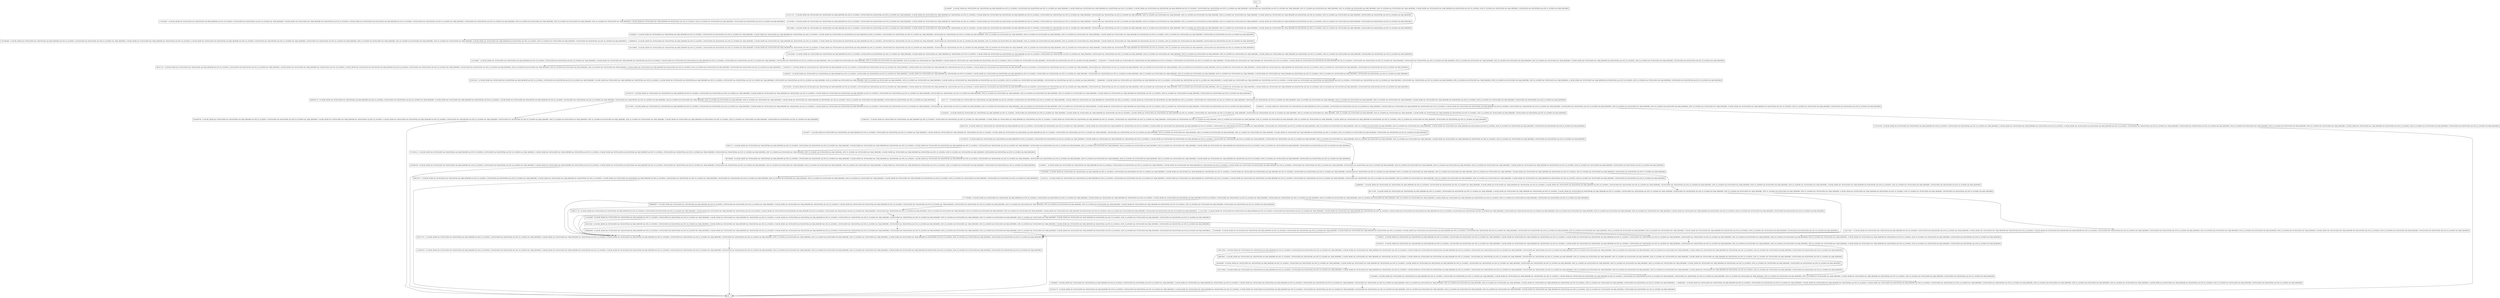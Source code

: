 digraph serialLogWork {
node [shape=record];
2048371756 [label="2048371756 - [(!CACHE_MODE && !DUPLICATES && !SEQUENTIAL && MAX_MEMORY && ENV_IS_LOCKING), (!DUPLICATES && SEQUENTIAL && ENV_IS_LOCKING && !MAX_MEMORY), (!CACHE_MODE && !DUPLICATES && !MAX_MEMORY && !SEQUENTIAL && ENV_IS_LOCKING), (!CACHE_MODE && !DUPLICATES && SEQUENTIAL && MAX_MEMORY && ENV_IS_LOCKING), (!DUPLICATES && !SEQUENTIAL && ENV_IS_LOCKING && !MAX_MEMORY), (!DUPLICATES && !SEQUENTIAL && ENV_IS_LOCKING && MAX_MEMORY), (ENV_IS_LOCKING && DUPLICATES && !MAX_MEMORY), (ENV_IS_LOCKING && DUPLICATES && MAX_MEMORY), (ENV_IS_LOCKING && !DUPLICATES && !MAX_MEMORY), (!CACHE_MODE && !DUPLICATES && !MAX_MEMORY && SEQUENTIAL && ENV_IS_LOCKING), (ENV_IS_LOCKING && !DUPLICATES && MAX_MEMORY), (!DUPLICATES && SEQUENTIAL && ENV_IS_LOCKING && MAX_MEMORY)]"];
136736077 [label="136736077 - [(!CACHE_MODE && !DUPLICATES && !SEQUENTIAL && MAX_MEMORY && ENV_IS_LOCKING), (!DUPLICATES && SEQUENTIAL && ENV_IS_LOCKING && !MAX_MEMORY), (!CACHE_MODE && !DUPLICATES && !MAX_MEMORY && !SEQUENTIAL && ENV_IS_LOCKING), (!CACHE_MODE && !DUPLICATES && SEQUENTIAL && MAX_MEMORY && ENV_IS_LOCKING), (!DUPLICATES && !SEQUENTIAL && ENV_IS_LOCKING && !MAX_MEMORY), (!DUPLICATES && !SEQUENTIAL && ENV_IS_LOCKING && MAX_MEMORY), (ENV_IS_LOCKING && DUPLICATES && !MAX_MEMORY), (ENV_IS_LOCKING && DUPLICATES && MAX_MEMORY), (ENV_IS_LOCKING && !DUPLICATES && !MAX_MEMORY), (!CACHE_MODE && !DUPLICATES && !MAX_MEMORY && SEQUENTIAL && ENV_IS_LOCKING), (ENV_IS_LOCKING && !DUPLICATES && MAX_MEMORY), (!DUPLICATES && SEQUENTIAL && ENV_IS_LOCKING && MAX_MEMORY)]"];
374328964 [label="374328964 - [(!CACHE_MODE && !DUPLICATES && !SEQUENTIAL && MAX_MEMORY && ENV_IS_LOCKING), (!DUPLICATES && SEQUENTIAL && ENV_IS_LOCKING && !MAX_MEMORY), (!CACHE_MODE && !DUPLICATES && !MAX_MEMORY && !SEQUENTIAL && ENV_IS_LOCKING), (!CACHE_MODE && !DUPLICATES && SEQUENTIAL && MAX_MEMORY && ENV_IS_LOCKING), (!DUPLICATES && !SEQUENTIAL && ENV_IS_LOCKING && !MAX_MEMORY), (!DUPLICATES && !SEQUENTIAL && ENV_IS_LOCKING && MAX_MEMORY), (ENV_IS_LOCKING && DUPLICATES && !MAX_MEMORY), (ENV_IS_LOCKING && DUPLICATES && MAX_MEMORY), (ENV_IS_LOCKING && !DUPLICATES && !MAX_MEMORY), (!CACHE_MODE && !DUPLICATES && !MAX_MEMORY && SEQUENTIAL && ENV_IS_LOCKING), (ENV_IS_LOCKING && !DUPLICATES && MAX_MEMORY), (!DUPLICATES && SEQUENTIAL && ENV_IS_LOCKING && MAX_MEMORY)]"];
19855712 [label="19855712 - [(!CACHE_MODE && !DUPLICATES && !SEQUENTIAL && MAX_MEMORY && ENV_IS_LOCKING), (!DUPLICATES && SEQUENTIAL && ENV_IS_LOCKING && !MAX_MEMORY), (!CACHE_MODE && !DUPLICATES && !MAX_MEMORY && !SEQUENTIAL && ENV_IS_LOCKING), (!CACHE_MODE && !DUPLICATES && SEQUENTIAL && MAX_MEMORY && ENV_IS_LOCKING), (!DUPLICATES && !SEQUENTIAL && ENV_IS_LOCKING && !MAX_MEMORY), (!DUPLICATES && !SEQUENTIAL && ENV_IS_LOCKING && MAX_MEMORY), (ENV_IS_LOCKING && DUPLICATES && !MAX_MEMORY), (ENV_IS_LOCKING && DUPLICATES && MAX_MEMORY), (ENV_IS_LOCKING && !DUPLICATES && !MAX_MEMORY), (!CACHE_MODE && !DUPLICATES && !MAX_MEMORY && SEQUENTIAL && ENV_IS_LOCKING), (ENV_IS_LOCKING && !DUPLICATES && MAX_MEMORY), (!DUPLICATES && SEQUENTIAL && ENV_IS_LOCKING && MAX_MEMORY)]"];
1575203122 [label="1575203122 - [(!CACHE_MODE && !DUPLICATES && !SEQUENTIAL && MAX_MEMORY && ENV_IS_LOCKING), (!DUPLICATES && SEQUENTIAL && ENV_IS_LOCKING && !MAX_MEMORY), (!CACHE_MODE && !DUPLICATES && !MAX_MEMORY && !SEQUENTIAL && ENV_IS_LOCKING), (!CACHE_MODE && !DUPLICATES && SEQUENTIAL && MAX_MEMORY && ENV_IS_LOCKING), (!DUPLICATES && !SEQUENTIAL && ENV_IS_LOCKING && !MAX_MEMORY), (!DUPLICATES && !SEQUENTIAL && ENV_IS_LOCKING && MAX_MEMORY), (ENV_IS_LOCKING && DUPLICATES && !MAX_MEMORY), (ENV_IS_LOCKING && DUPLICATES && MAX_MEMORY), (ENV_IS_LOCKING && !DUPLICATES && !MAX_MEMORY), (!CACHE_MODE && !DUPLICATES && !MAX_MEMORY && SEQUENTIAL && ENV_IS_LOCKING), (ENV_IS_LOCKING && !DUPLICATES && MAX_MEMORY), (!DUPLICATES && SEQUENTIAL && ENV_IS_LOCKING && MAX_MEMORY)]"];
1103565917 [label="1103565917 - [(!CACHE_MODE && !DUPLICATES && !SEQUENTIAL && MAX_MEMORY && ENV_IS_LOCKING), (!DUPLICATES && SEQUENTIAL && ENV_IS_LOCKING && !MAX_MEMORY), (!CACHE_MODE && !DUPLICATES && !MAX_MEMORY && !SEQUENTIAL && ENV_IS_LOCKING), (!CACHE_MODE && !DUPLICATES && SEQUENTIAL && MAX_MEMORY && ENV_IS_LOCKING), (!DUPLICATES && !SEQUENTIAL && ENV_IS_LOCKING && !MAX_MEMORY), (!DUPLICATES && !SEQUENTIAL && ENV_IS_LOCKING && MAX_MEMORY), (ENV_IS_LOCKING && DUPLICATES && !MAX_MEMORY), (ENV_IS_LOCKING && DUPLICATES && MAX_MEMORY), (ENV_IS_LOCKING && !DUPLICATES && !MAX_MEMORY), (!CACHE_MODE && !DUPLICATES && !MAX_MEMORY && SEQUENTIAL && ENV_IS_LOCKING), (ENV_IS_LOCKING && !DUPLICATES && MAX_MEMORY), (!DUPLICATES && SEQUENTIAL && ENV_IS_LOCKING && MAX_MEMORY)]"];
1011517237 [label="1011517237 - [(!CACHE_MODE && !DUPLICATES && !SEQUENTIAL && MAX_MEMORY && ENV_IS_LOCKING), (!DUPLICATES && SEQUENTIAL && ENV_IS_LOCKING && !MAX_MEMORY), (!CACHE_MODE && !DUPLICATES && !MAX_MEMORY && !SEQUENTIAL && ENV_IS_LOCKING), (!CACHE_MODE && !DUPLICATES && SEQUENTIAL && MAX_MEMORY && ENV_IS_LOCKING), (!DUPLICATES && !SEQUENTIAL && ENV_IS_LOCKING && !MAX_MEMORY), (!DUPLICATES && !SEQUENTIAL && ENV_IS_LOCKING && MAX_MEMORY), (ENV_IS_LOCKING && DUPLICATES && !MAX_MEMORY), (ENV_IS_LOCKING && DUPLICATES && MAX_MEMORY), (ENV_IS_LOCKING && !DUPLICATES && !MAX_MEMORY), (!CACHE_MODE && !DUPLICATES && !MAX_MEMORY && SEQUENTIAL && ENV_IS_LOCKING), (ENV_IS_LOCKING && !DUPLICATES && MAX_MEMORY), (!DUPLICATES && SEQUENTIAL && ENV_IS_LOCKING && MAX_MEMORY)]"];
405839569 [label="405839569 - [(!CACHE_MODE && !DUPLICATES && !SEQUENTIAL && MAX_MEMORY && ENV_IS_LOCKING), (!DUPLICATES && SEQUENTIAL && ENV_IS_LOCKING && !MAX_MEMORY), (!CACHE_MODE && !DUPLICATES && !MAX_MEMORY && !SEQUENTIAL && ENV_IS_LOCKING), (!CACHE_MODE && !DUPLICATES && SEQUENTIAL && MAX_MEMORY && ENV_IS_LOCKING), (!DUPLICATES && !SEQUENTIAL && ENV_IS_LOCKING && !MAX_MEMORY), (!DUPLICATES && !SEQUENTIAL && ENV_IS_LOCKING && MAX_MEMORY), (ENV_IS_LOCKING && DUPLICATES && !MAX_MEMORY), (ENV_IS_LOCKING && DUPLICATES && MAX_MEMORY), (ENV_IS_LOCKING && !DUPLICATES && !MAX_MEMORY), (!CACHE_MODE && !DUPLICATES && !MAX_MEMORY && SEQUENTIAL && ENV_IS_LOCKING), (ENV_IS_LOCKING && !DUPLICATES && MAX_MEMORY), (!DUPLICATES && SEQUENTIAL && ENV_IS_LOCKING && MAX_MEMORY)]"];
1651816776 [label="1651816776 - [(!CACHE_MODE && !DUPLICATES && !SEQUENTIAL && MAX_MEMORY && ENV_IS_LOCKING), (!DUPLICATES && SEQUENTIAL && ENV_IS_LOCKING && !MAX_MEMORY), (!CACHE_MODE && !DUPLICATES && !MAX_MEMORY && !SEQUENTIAL && ENV_IS_LOCKING), (!CACHE_MODE && !DUPLICATES && SEQUENTIAL && MAX_MEMORY && ENV_IS_LOCKING), (!DUPLICATES && !SEQUENTIAL && ENV_IS_LOCKING && !MAX_MEMORY), (!DUPLICATES && !SEQUENTIAL && ENV_IS_LOCKING && MAX_MEMORY), (ENV_IS_LOCKING && DUPLICATES && !MAX_MEMORY), (ENV_IS_LOCKING && DUPLICATES && MAX_MEMORY), (ENV_IS_LOCKING && !DUPLICATES && !MAX_MEMORY), (!CACHE_MODE && !DUPLICATES && !MAX_MEMORY && SEQUENTIAL && ENV_IS_LOCKING), (ENV_IS_LOCKING && !DUPLICATES && MAX_MEMORY), (!DUPLICATES && SEQUENTIAL && ENV_IS_LOCKING && MAX_MEMORY)]"];
255936055 [label="255936055 - [(!CACHE_MODE && !DUPLICATES && !SEQUENTIAL && MAX_MEMORY && ENV_IS_LOCKING), (!DUPLICATES && SEQUENTIAL && ENV_IS_LOCKING && !MAX_MEMORY), (!CACHE_MODE && !DUPLICATES && !MAX_MEMORY && !SEQUENTIAL && ENV_IS_LOCKING), (!CACHE_MODE && !DUPLICATES && SEQUENTIAL && MAX_MEMORY && ENV_IS_LOCKING), (!DUPLICATES && !SEQUENTIAL && ENV_IS_LOCKING && !MAX_MEMORY), (!DUPLICATES && !SEQUENTIAL && ENV_IS_LOCKING && MAX_MEMORY), (ENV_IS_LOCKING && DUPLICATES && !MAX_MEMORY), (ENV_IS_LOCKING && DUPLICATES && MAX_MEMORY), (ENV_IS_LOCKING && !DUPLICATES && !MAX_MEMORY), (!CACHE_MODE && !DUPLICATES && !MAX_MEMORY && SEQUENTIAL && ENV_IS_LOCKING), (ENV_IS_LOCKING && !DUPLICATES && MAX_MEMORY), (!DUPLICATES && SEQUENTIAL && ENV_IS_LOCKING && MAX_MEMORY)]"];
1449994637 [label="1449994637 - [(!CACHE_MODE && !DUPLICATES && !SEQUENTIAL && MAX_MEMORY && ENV_IS_LOCKING), (!DUPLICATES && SEQUENTIAL && ENV_IS_LOCKING && !MAX_MEMORY), (!CACHE_MODE && !DUPLICATES && !MAX_MEMORY && !SEQUENTIAL && ENV_IS_LOCKING), (!CACHE_MODE && !DUPLICATES && SEQUENTIAL && MAX_MEMORY && ENV_IS_LOCKING), (!DUPLICATES && !SEQUENTIAL && ENV_IS_LOCKING && !MAX_MEMORY), (!DUPLICATES && !SEQUENTIAL && ENV_IS_LOCKING && MAX_MEMORY), (ENV_IS_LOCKING && DUPLICATES && !MAX_MEMORY), (ENV_IS_LOCKING && DUPLICATES && MAX_MEMORY), (ENV_IS_LOCKING && !DUPLICATES && !MAX_MEMORY), (!CACHE_MODE && !DUPLICATES && !MAX_MEMORY && SEQUENTIAL && ENV_IS_LOCKING), (ENV_IS_LOCKING && !DUPLICATES && MAX_MEMORY), (!DUPLICATES && SEQUENTIAL && ENV_IS_LOCKING && MAX_MEMORY)]"];
321418443 [label="321418443 - [(!CACHE_MODE && !DUPLICATES && !SEQUENTIAL && MAX_MEMORY && ENV_IS_LOCKING), (!DUPLICATES && SEQUENTIAL && ENV_IS_LOCKING && !MAX_MEMORY), (!CACHE_MODE && !DUPLICATES && !MAX_MEMORY && !SEQUENTIAL && ENV_IS_LOCKING), (!CACHE_MODE && !DUPLICATES && SEQUENTIAL && MAX_MEMORY && ENV_IS_LOCKING), (!DUPLICATES && !SEQUENTIAL && ENV_IS_LOCKING && !MAX_MEMORY), (!DUPLICATES && !SEQUENTIAL && ENV_IS_LOCKING && MAX_MEMORY), (ENV_IS_LOCKING && DUPLICATES && !MAX_MEMORY), (ENV_IS_LOCKING && DUPLICATES && MAX_MEMORY), (ENV_IS_LOCKING && !DUPLICATES && !MAX_MEMORY), (!CACHE_MODE && !DUPLICATES && !MAX_MEMORY && SEQUENTIAL && ENV_IS_LOCKING), (ENV_IS_LOCKING && !DUPLICATES && MAX_MEMORY), (!DUPLICATES && SEQUENTIAL && ENV_IS_LOCKING && MAX_MEMORY)]"];
129316114 [label="129316114 - [(!CACHE_MODE && !DUPLICATES && !SEQUENTIAL && MAX_MEMORY && ENV_IS_LOCKING), (!DUPLICATES && SEQUENTIAL && ENV_IS_LOCKING && !MAX_MEMORY), (!CACHE_MODE && !DUPLICATES && !MAX_MEMORY && !SEQUENTIAL && ENV_IS_LOCKING), (!CACHE_MODE && !DUPLICATES && SEQUENTIAL && MAX_MEMORY && ENV_IS_LOCKING), (!DUPLICATES && !SEQUENTIAL && ENV_IS_LOCKING && !MAX_MEMORY), (!DUPLICATES && !SEQUENTIAL && ENV_IS_LOCKING && MAX_MEMORY), (ENV_IS_LOCKING && DUPLICATES && !MAX_MEMORY), (ENV_IS_LOCKING && DUPLICATES && MAX_MEMORY), (ENV_IS_LOCKING && !DUPLICATES && !MAX_MEMORY), (!CACHE_MODE && !DUPLICATES && !MAX_MEMORY && SEQUENTIAL && ENV_IS_LOCKING), (ENV_IS_LOCKING && !DUPLICATES && MAX_MEMORY), (!DUPLICATES && SEQUENTIAL && ENV_IS_LOCKING && MAX_MEMORY)]"];
1777005064 [label="1777005064 - [(!CACHE_MODE && !DUPLICATES && !SEQUENTIAL && MAX_MEMORY && ENV_IS_LOCKING), (!DUPLICATES && SEQUENTIAL && ENV_IS_LOCKING && !MAX_MEMORY), (!CACHE_MODE && !DUPLICATES && !MAX_MEMORY && !SEQUENTIAL && ENV_IS_LOCKING), (!CACHE_MODE && !DUPLICATES && SEQUENTIAL && MAX_MEMORY && ENV_IS_LOCKING), (!DUPLICATES && !SEQUENTIAL && ENV_IS_LOCKING && !MAX_MEMORY), (!DUPLICATES && !SEQUENTIAL && ENV_IS_LOCKING && MAX_MEMORY), (ENV_IS_LOCKING && DUPLICATES && !MAX_MEMORY), (ENV_IS_LOCKING && DUPLICATES && MAX_MEMORY), (ENV_IS_LOCKING && !DUPLICATES && !MAX_MEMORY), (!CACHE_MODE && !DUPLICATES && !MAX_MEMORY && SEQUENTIAL && ENV_IS_LOCKING), (ENV_IS_LOCKING && !DUPLICATES && MAX_MEMORY), (!DUPLICATES && SEQUENTIAL && ENV_IS_LOCKING && MAX_MEMORY)]"];
1345462574 [label="1345462574 - [(!CACHE_MODE && !DUPLICATES && !SEQUENTIAL && MAX_MEMORY && ENV_IS_LOCKING), (!DUPLICATES && SEQUENTIAL && ENV_IS_LOCKING && !MAX_MEMORY), (!CACHE_MODE && !DUPLICATES && !MAX_MEMORY && !SEQUENTIAL && ENV_IS_LOCKING), (!CACHE_MODE && !DUPLICATES && SEQUENTIAL && MAX_MEMORY && ENV_IS_LOCKING), (!DUPLICATES && !SEQUENTIAL && ENV_IS_LOCKING && !MAX_MEMORY), (!DUPLICATES && !SEQUENTIAL && ENV_IS_LOCKING && MAX_MEMORY), (ENV_IS_LOCKING && DUPLICATES && !MAX_MEMORY), (ENV_IS_LOCKING && DUPLICATES && MAX_MEMORY), (ENV_IS_LOCKING && !DUPLICATES && !MAX_MEMORY), (!CACHE_MODE && !DUPLICATES && !MAX_MEMORY && SEQUENTIAL && ENV_IS_LOCKING), (ENV_IS_LOCKING && !DUPLICATES && MAX_MEMORY), (!DUPLICATES && SEQUENTIAL && ENV_IS_LOCKING && MAX_MEMORY)]"];
1442754977 [label="1442754977 - [(!CACHE_MODE && !DUPLICATES && !SEQUENTIAL && MAX_MEMORY && ENV_IS_LOCKING), (!DUPLICATES && SEQUENTIAL && ENV_IS_LOCKING && !MAX_MEMORY), (!CACHE_MODE && !DUPLICATES && !MAX_MEMORY && !SEQUENTIAL && ENV_IS_LOCKING), (!CACHE_MODE && !DUPLICATES && SEQUENTIAL && MAX_MEMORY && ENV_IS_LOCKING), (!DUPLICATES && !SEQUENTIAL && ENV_IS_LOCKING && !MAX_MEMORY), (!DUPLICATES && !SEQUENTIAL && ENV_IS_LOCKING && MAX_MEMORY), (ENV_IS_LOCKING && DUPLICATES && !MAX_MEMORY), (ENV_IS_LOCKING && DUPLICATES && MAX_MEMORY), (ENV_IS_LOCKING && !DUPLICATES && !MAX_MEMORY), (!CACHE_MODE && !DUPLICATES && !MAX_MEMORY && SEQUENTIAL && ENV_IS_LOCKING), (ENV_IS_LOCKING && !DUPLICATES && MAX_MEMORY), (!DUPLICATES && SEQUENTIAL && ENV_IS_LOCKING && MAX_MEMORY)]"];
1819560709 [label="1819560709 - [(!CACHE_MODE && !DUPLICATES && !SEQUENTIAL && MAX_MEMORY && ENV_IS_LOCKING), (!DUPLICATES && SEQUENTIAL && ENV_IS_LOCKING && !MAX_MEMORY), (!CACHE_MODE && !DUPLICATES && !MAX_MEMORY && !SEQUENTIAL && ENV_IS_LOCKING), (!CACHE_MODE && !DUPLICATES && SEQUENTIAL && MAX_MEMORY && ENV_IS_LOCKING), (!DUPLICATES && !SEQUENTIAL && ENV_IS_LOCKING && !MAX_MEMORY), (!DUPLICATES && !SEQUENTIAL && ENV_IS_LOCKING && MAX_MEMORY), (ENV_IS_LOCKING && DUPLICATES && !MAX_MEMORY), (ENV_IS_LOCKING && DUPLICATES && MAX_MEMORY), (ENV_IS_LOCKING && !DUPLICATES && !MAX_MEMORY), (!CACHE_MODE && !DUPLICATES && !MAX_MEMORY && SEQUENTIAL && ENV_IS_LOCKING), (ENV_IS_LOCKING && !DUPLICATES && MAX_MEMORY), (!DUPLICATES && SEQUENTIAL && ENV_IS_LOCKING && MAX_MEMORY)]"];
382337105 [label="382337105 - [(!CACHE_MODE && !DUPLICATES && !SEQUENTIAL && MAX_MEMORY && ENV_IS_LOCKING), (!DUPLICATES && SEQUENTIAL && ENV_IS_LOCKING && !MAX_MEMORY), (!CACHE_MODE && !DUPLICATES && !MAX_MEMORY && !SEQUENTIAL && ENV_IS_LOCKING), (!CACHE_MODE && !DUPLICATES && SEQUENTIAL && MAX_MEMORY && ENV_IS_LOCKING), (!DUPLICATES && !SEQUENTIAL && ENV_IS_LOCKING && !MAX_MEMORY), (!DUPLICATES && !SEQUENTIAL && ENV_IS_LOCKING && MAX_MEMORY), (ENV_IS_LOCKING && DUPLICATES && !MAX_MEMORY), (ENV_IS_LOCKING && DUPLICATES && MAX_MEMORY), (ENV_IS_LOCKING && !DUPLICATES && !MAX_MEMORY), (!CACHE_MODE && !DUPLICATES && !MAX_MEMORY && SEQUENTIAL && ENV_IS_LOCKING), (ENV_IS_LOCKING && !DUPLICATES && MAX_MEMORY), (!DUPLICATES && SEQUENTIAL && ENV_IS_LOCKING && MAX_MEMORY)]"];
772064475 [label="772064475 - [(!CACHE_MODE && !DUPLICATES && !SEQUENTIAL && MAX_MEMORY && ENV_IS_LOCKING), (!DUPLICATES && SEQUENTIAL && ENV_IS_LOCKING && !MAX_MEMORY), (!CACHE_MODE && !DUPLICATES && !MAX_MEMORY && !SEQUENTIAL && ENV_IS_LOCKING), (!CACHE_MODE && !DUPLICATES && SEQUENTIAL && MAX_MEMORY && ENV_IS_LOCKING), (!DUPLICATES && !SEQUENTIAL && ENV_IS_LOCKING && !MAX_MEMORY), (!DUPLICATES && !SEQUENTIAL && ENV_IS_LOCKING && MAX_MEMORY), (ENV_IS_LOCKING && DUPLICATES && !MAX_MEMORY), (ENV_IS_LOCKING && DUPLICATES && MAX_MEMORY), (ENV_IS_LOCKING && !DUPLICATES && !MAX_MEMORY), (!CACHE_MODE && !DUPLICATES && !MAX_MEMORY && SEQUENTIAL && ENV_IS_LOCKING), (ENV_IS_LOCKING && !DUPLICATES && MAX_MEMORY), (!DUPLICATES && SEQUENTIAL && ENV_IS_LOCKING && MAX_MEMORY)]"];
entry [label="entry - []"];
exit [label="exit - []"];
1055109842 [label="1055109842 - [(!CACHE_MODE && !DUPLICATES && !SEQUENTIAL && MAX_MEMORY && ENV_IS_LOCKING), (!DUPLICATES && SEQUENTIAL && ENV_IS_LOCKING && !MAX_MEMORY), (!CACHE_MODE && !DUPLICATES && !MAX_MEMORY && !SEQUENTIAL && ENV_IS_LOCKING), (!CACHE_MODE && !DUPLICATES && SEQUENTIAL && MAX_MEMORY && ENV_IS_LOCKING), (!DUPLICATES && !SEQUENTIAL && ENV_IS_LOCKING && !MAX_MEMORY), (!DUPLICATES && !SEQUENTIAL && ENV_IS_LOCKING && MAX_MEMORY), (ENV_IS_LOCKING && DUPLICATES && !MAX_MEMORY), (ENV_IS_LOCKING && DUPLICATES && MAX_MEMORY), (ENV_IS_LOCKING && !DUPLICATES && !MAX_MEMORY), (!CACHE_MODE && !DUPLICATES && !MAX_MEMORY && SEQUENTIAL && ENV_IS_LOCKING), (ENV_IS_LOCKING && !DUPLICATES && MAX_MEMORY), (!DUPLICATES && SEQUENTIAL && ENV_IS_LOCKING && MAX_MEMORY)]"];
1154710540 [label="1154710540 - [(!CACHE_MODE && !DUPLICATES && !SEQUENTIAL && MAX_MEMORY && ENV_IS_LOCKING), (!DUPLICATES && SEQUENTIAL && ENV_IS_LOCKING && !MAX_MEMORY), (!CACHE_MODE && !DUPLICATES && !MAX_MEMORY && !SEQUENTIAL && ENV_IS_LOCKING), (!CACHE_MODE && !DUPLICATES && SEQUENTIAL && MAX_MEMORY && ENV_IS_LOCKING), (!DUPLICATES && !SEQUENTIAL && ENV_IS_LOCKING && !MAX_MEMORY), (!DUPLICATES && !SEQUENTIAL && ENV_IS_LOCKING && MAX_MEMORY), (ENV_IS_LOCKING && DUPLICATES && !MAX_MEMORY), (ENV_IS_LOCKING && DUPLICATES && MAX_MEMORY), (ENV_IS_LOCKING && !DUPLICATES && !MAX_MEMORY), (!CACHE_MODE && !DUPLICATES && !MAX_MEMORY && SEQUENTIAL && ENV_IS_LOCKING), (ENV_IS_LOCKING && !DUPLICATES && MAX_MEMORY), (!DUPLICATES && SEQUENTIAL && ENV_IS_LOCKING && MAX_MEMORY)]"];
1879314233 [label="1879314233 - [(!CACHE_MODE && !DUPLICATES && !SEQUENTIAL && MAX_MEMORY && ENV_IS_LOCKING), (!DUPLICATES && SEQUENTIAL && ENV_IS_LOCKING && !MAX_MEMORY), (!CACHE_MODE && !DUPLICATES && !MAX_MEMORY && !SEQUENTIAL && ENV_IS_LOCKING), (!CACHE_MODE && !DUPLICATES && SEQUENTIAL && MAX_MEMORY && ENV_IS_LOCKING), (!DUPLICATES && !SEQUENTIAL && ENV_IS_LOCKING && !MAX_MEMORY), (!DUPLICATES && !SEQUENTIAL && ENV_IS_LOCKING && MAX_MEMORY), (ENV_IS_LOCKING && DUPLICATES && !MAX_MEMORY), (ENV_IS_LOCKING && DUPLICATES && MAX_MEMORY), (ENV_IS_LOCKING && !DUPLICATES && !MAX_MEMORY), (!CACHE_MODE && !DUPLICATES && !MAX_MEMORY && SEQUENTIAL && ENV_IS_LOCKING), (ENV_IS_LOCKING && !DUPLICATES && MAX_MEMORY), (!DUPLICATES && SEQUENTIAL && ENV_IS_LOCKING && MAX_MEMORY)]"];
1364883409 [label="1364883409 - [(!CACHE_MODE && !DUPLICATES && !SEQUENTIAL && MAX_MEMORY && ENV_IS_LOCKING), (!DUPLICATES && SEQUENTIAL && ENV_IS_LOCKING && !MAX_MEMORY), (!CACHE_MODE && !DUPLICATES && !MAX_MEMORY && !SEQUENTIAL && ENV_IS_LOCKING), (!CACHE_MODE && !DUPLICATES && SEQUENTIAL && MAX_MEMORY && ENV_IS_LOCKING), (!DUPLICATES && !SEQUENTIAL && ENV_IS_LOCKING && !MAX_MEMORY), (!DUPLICATES && !SEQUENTIAL && ENV_IS_LOCKING && MAX_MEMORY), (ENV_IS_LOCKING && DUPLICATES && !MAX_MEMORY), (ENV_IS_LOCKING && DUPLICATES && MAX_MEMORY), (ENV_IS_LOCKING && !DUPLICATES && !MAX_MEMORY), (!CACHE_MODE && !DUPLICATES && !MAX_MEMORY && SEQUENTIAL && ENV_IS_LOCKING), (ENV_IS_LOCKING && !DUPLICATES && MAX_MEMORY), (!DUPLICATES && SEQUENTIAL && ENV_IS_LOCKING && MAX_MEMORY)]"];
1893943485 [label="1893943485 - [(!CACHE_MODE && !DUPLICATES && !SEQUENTIAL && MAX_MEMORY && ENV_IS_LOCKING), (!DUPLICATES && SEQUENTIAL && ENV_IS_LOCKING && !MAX_MEMORY), (!CACHE_MODE && !DUPLICATES && !MAX_MEMORY && !SEQUENTIAL && ENV_IS_LOCKING), (!CACHE_MODE && !DUPLICATES && SEQUENTIAL && MAX_MEMORY && ENV_IS_LOCKING), (!DUPLICATES && !SEQUENTIAL && ENV_IS_LOCKING && !MAX_MEMORY), (!DUPLICATES && !SEQUENTIAL && ENV_IS_LOCKING && MAX_MEMORY), (ENV_IS_LOCKING && DUPLICATES && !MAX_MEMORY), (ENV_IS_LOCKING && DUPLICATES && MAX_MEMORY), (ENV_IS_LOCKING && !DUPLICATES && !MAX_MEMORY), (!CACHE_MODE && !DUPLICATES && !MAX_MEMORY && SEQUENTIAL && ENV_IS_LOCKING), (ENV_IS_LOCKING && !DUPLICATES && MAX_MEMORY), (!DUPLICATES && SEQUENTIAL && ENV_IS_LOCKING && MAX_MEMORY)]"];
2132101549 [label="2132101549 - [(!CACHE_MODE && !DUPLICATES && !SEQUENTIAL && MAX_MEMORY && ENV_IS_LOCKING), (!DUPLICATES && SEQUENTIAL && ENV_IS_LOCKING && !MAX_MEMORY), (!CACHE_MODE && !DUPLICATES && !MAX_MEMORY && !SEQUENTIAL && ENV_IS_LOCKING), (!CACHE_MODE && !DUPLICATES && SEQUENTIAL && MAX_MEMORY && ENV_IS_LOCKING), (!DUPLICATES && !SEQUENTIAL && ENV_IS_LOCKING && !MAX_MEMORY), (!DUPLICATES && !SEQUENTIAL && ENV_IS_LOCKING && MAX_MEMORY), (ENV_IS_LOCKING && DUPLICATES && !MAX_MEMORY), (ENV_IS_LOCKING && DUPLICATES && MAX_MEMORY), (ENV_IS_LOCKING && !DUPLICATES && !MAX_MEMORY), (!CACHE_MODE && !DUPLICATES && !MAX_MEMORY && SEQUENTIAL && ENV_IS_LOCKING), (ENV_IS_LOCKING && !DUPLICATES && MAX_MEMORY), (!DUPLICATES && SEQUENTIAL && ENV_IS_LOCKING && MAX_MEMORY)]"];
906645984 [label="906645984 - [(!CACHE_MODE && !DUPLICATES && !SEQUENTIAL && MAX_MEMORY && ENV_IS_LOCKING), (!DUPLICATES && SEQUENTIAL && ENV_IS_LOCKING && !MAX_MEMORY), (!CACHE_MODE && !DUPLICATES && !MAX_MEMORY && !SEQUENTIAL && ENV_IS_LOCKING), (!CACHE_MODE && !DUPLICATES && SEQUENTIAL && MAX_MEMORY && ENV_IS_LOCKING), (!DUPLICATES && !SEQUENTIAL && ENV_IS_LOCKING && !MAX_MEMORY), (!DUPLICATES && !SEQUENTIAL && ENV_IS_LOCKING && MAX_MEMORY), (ENV_IS_LOCKING && DUPLICATES && !MAX_MEMORY), (ENV_IS_LOCKING && DUPLICATES && MAX_MEMORY), (ENV_IS_LOCKING && !DUPLICATES && !MAX_MEMORY), (!CACHE_MODE && !DUPLICATES && !MAX_MEMORY && SEQUENTIAL && ENV_IS_LOCKING), (ENV_IS_LOCKING && !DUPLICATES && MAX_MEMORY), (!DUPLICATES && SEQUENTIAL && ENV_IS_LOCKING && MAX_MEMORY)]"];
2068648873 [label="2068648873 - [(!CACHE_MODE && !DUPLICATES && !SEQUENTIAL && MAX_MEMORY && ENV_IS_LOCKING), (!DUPLICATES && SEQUENTIAL && ENV_IS_LOCKING && !MAX_MEMORY), (!CACHE_MODE && !DUPLICATES && !MAX_MEMORY && !SEQUENTIAL && ENV_IS_LOCKING), (!CACHE_MODE && !DUPLICATES && SEQUENTIAL && MAX_MEMORY && ENV_IS_LOCKING), (!DUPLICATES && !SEQUENTIAL && ENV_IS_LOCKING && !MAX_MEMORY), (!DUPLICATES && !SEQUENTIAL && ENV_IS_LOCKING && MAX_MEMORY), (ENV_IS_LOCKING && DUPLICATES && !MAX_MEMORY), (ENV_IS_LOCKING && DUPLICATES && MAX_MEMORY), (ENV_IS_LOCKING && !DUPLICATES && !MAX_MEMORY), (!CACHE_MODE && !DUPLICATES && !MAX_MEMORY && SEQUENTIAL && ENV_IS_LOCKING), (ENV_IS_LOCKING && !DUPLICATES && MAX_MEMORY), (!DUPLICATES && SEQUENTIAL && ENV_IS_LOCKING && MAX_MEMORY)]"];
1397365731 [label="1397365731 - [(!CACHE_MODE && !DUPLICATES && !SEQUENTIAL && MAX_MEMORY && ENV_IS_LOCKING), (!DUPLICATES && SEQUENTIAL && ENV_IS_LOCKING && !MAX_MEMORY), (!CACHE_MODE && !DUPLICATES && !MAX_MEMORY && !SEQUENTIAL && ENV_IS_LOCKING), (!CACHE_MODE && !DUPLICATES && SEQUENTIAL && MAX_MEMORY && ENV_IS_LOCKING), (!DUPLICATES && !SEQUENTIAL && ENV_IS_LOCKING && !MAX_MEMORY), (!DUPLICATES && !SEQUENTIAL && ENV_IS_LOCKING && MAX_MEMORY), (ENV_IS_LOCKING && DUPLICATES && !MAX_MEMORY), (ENV_IS_LOCKING && DUPLICATES && MAX_MEMORY), (ENV_IS_LOCKING && !DUPLICATES && !MAX_MEMORY), (!CACHE_MODE && !DUPLICATES && !MAX_MEMORY && SEQUENTIAL && ENV_IS_LOCKING), (ENV_IS_LOCKING && !DUPLICATES && MAX_MEMORY), (!DUPLICATES && SEQUENTIAL && ENV_IS_LOCKING && MAX_MEMORY)]"];
887139963 [label="887139963 - [(!CACHE_MODE && !DUPLICATES && !SEQUENTIAL && MAX_MEMORY && ENV_IS_LOCKING), (!DUPLICATES && SEQUENTIAL && ENV_IS_LOCKING && !MAX_MEMORY), (!CACHE_MODE && !DUPLICATES && !MAX_MEMORY && !SEQUENTIAL && ENV_IS_LOCKING), (!CACHE_MODE && !DUPLICATES && SEQUENTIAL && MAX_MEMORY && ENV_IS_LOCKING), (!DUPLICATES && !SEQUENTIAL && ENV_IS_LOCKING && !MAX_MEMORY), (!DUPLICATES && !SEQUENTIAL && ENV_IS_LOCKING && MAX_MEMORY), (ENV_IS_LOCKING && DUPLICATES && !MAX_MEMORY), (ENV_IS_LOCKING && DUPLICATES && MAX_MEMORY), (ENV_IS_LOCKING && !DUPLICATES && !MAX_MEMORY), (!CACHE_MODE && !DUPLICATES && !MAX_MEMORY && SEQUENTIAL && ENV_IS_LOCKING), (ENV_IS_LOCKING && !DUPLICATES && MAX_MEMORY), (!DUPLICATES && SEQUENTIAL && ENV_IS_LOCKING && MAX_MEMORY)]"];
133063072 [label="133063072 - [(!CACHE_MODE && !DUPLICATES && !SEQUENTIAL && MAX_MEMORY && ENV_IS_LOCKING), (!DUPLICATES && SEQUENTIAL && ENV_IS_LOCKING && !MAX_MEMORY), (!CACHE_MODE && !DUPLICATES && !MAX_MEMORY && !SEQUENTIAL && ENV_IS_LOCKING), (!CACHE_MODE && !DUPLICATES && SEQUENTIAL && MAX_MEMORY && ENV_IS_LOCKING), (!DUPLICATES && !SEQUENTIAL && ENV_IS_LOCKING && !MAX_MEMORY), (!DUPLICATES && !SEQUENTIAL && ENV_IS_LOCKING && MAX_MEMORY), (ENV_IS_LOCKING && DUPLICATES && !MAX_MEMORY), (ENV_IS_LOCKING && DUPLICATES && MAX_MEMORY), (ENV_IS_LOCKING && !DUPLICATES && !MAX_MEMORY), (!CACHE_MODE && !DUPLICATES && !MAX_MEMORY && SEQUENTIAL && ENV_IS_LOCKING), (ENV_IS_LOCKING && !DUPLICATES && MAX_MEMORY), (!DUPLICATES && SEQUENTIAL && ENV_IS_LOCKING && MAX_MEMORY)]"];
1499906126 [label="1499906126 - [(!CACHE_MODE && !DUPLICATES && !SEQUENTIAL && MAX_MEMORY && ENV_IS_LOCKING), (!DUPLICATES && SEQUENTIAL && ENV_IS_LOCKING && !MAX_MEMORY), (!CACHE_MODE && !DUPLICATES && !MAX_MEMORY && !SEQUENTIAL && ENV_IS_LOCKING), (!CACHE_MODE && !DUPLICATES && SEQUENTIAL && MAX_MEMORY && ENV_IS_LOCKING), (!DUPLICATES && !SEQUENTIAL && ENV_IS_LOCKING && !MAX_MEMORY), (!DUPLICATES && !SEQUENTIAL && ENV_IS_LOCKING && MAX_MEMORY), (ENV_IS_LOCKING && DUPLICATES && !MAX_MEMORY), (ENV_IS_LOCKING && DUPLICATES && MAX_MEMORY), (ENV_IS_LOCKING && !DUPLICATES && !MAX_MEMORY), (!CACHE_MODE && !DUPLICATES && !MAX_MEMORY && SEQUENTIAL && ENV_IS_LOCKING), (ENV_IS_LOCKING && !DUPLICATES && MAX_MEMORY), (!DUPLICATES && SEQUENTIAL && ENV_IS_LOCKING && MAX_MEMORY)]"];
2135230921 [label="2135230921 - [(!CACHE_MODE && !DUPLICATES && !SEQUENTIAL && MAX_MEMORY && ENV_IS_LOCKING), (!DUPLICATES && SEQUENTIAL && ENV_IS_LOCKING && !MAX_MEMORY), (!CACHE_MODE && !DUPLICATES && !MAX_MEMORY && !SEQUENTIAL && ENV_IS_LOCKING), (!CACHE_MODE && !DUPLICATES && SEQUENTIAL && MAX_MEMORY && ENV_IS_LOCKING), (!DUPLICATES && !SEQUENTIAL && ENV_IS_LOCKING && !MAX_MEMORY), (!DUPLICATES && !SEQUENTIAL && ENV_IS_LOCKING && MAX_MEMORY), (ENV_IS_LOCKING && DUPLICATES && !MAX_MEMORY), (ENV_IS_LOCKING && DUPLICATES && MAX_MEMORY), (ENV_IS_LOCKING && !DUPLICATES && !MAX_MEMORY), (!CACHE_MODE && !DUPLICATES && !MAX_MEMORY && SEQUENTIAL && ENV_IS_LOCKING), (ENV_IS_LOCKING && !DUPLICATES && MAX_MEMORY), (!DUPLICATES && SEQUENTIAL && ENV_IS_LOCKING && MAX_MEMORY)]"];
65511777 [label="65511777 - [(!CACHE_MODE && !DUPLICATES && !SEQUENTIAL && MAX_MEMORY && ENV_IS_LOCKING), (!DUPLICATES && SEQUENTIAL && ENV_IS_LOCKING && !MAX_MEMORY), (!CACHE_MODE && !DUPLICATES && !MAX_MEMORY && !SEQUENTIAL && ENV_IS_LOCKING), (!CACHE_MODE && !DUPLICATES && SEQUENTIAL && MAX_MEMORY && ENV_IS_LOCKING), (!DUPLICATES && !SEQUENTIAL && ENV_IS_LOCKING && !MAX_MEMORY), (!DUPLICATES && !SEQUENTIAL && ENV_IS_LOCKING && MAX_MEMORY), (ENV_IS_LOCKING && DUPLICATES && !MAX_MEMORY), (ENV_IS_LOCKING && DUPLICATES && MAX_MEMORY), (ENV_IS_LOCKING && !DUPLICATES && !MAX_MEMORY), (!CACHE_MODE && !DUPLICATES && !MAX_MEMORY && SEQUENTIAL && ENV_IS_LOCKING), (ENV_IS_LOCKING && !DUPLICATES && MAX_MEMORY), (!DUPLICATES && SEQUENTIAL && ENV_IS_LOCKING && MAX_MEMORY)]"];
1553159595 [label="1553159595 - [(!CACHE_MODE && !DUPLICATES && !SEQUENTIAL && MAX_MEMORY && ENV_IS_LOCKING), (!DUPLICATES && SEQUENTIAL && ENV_IS_LOCKING && !MAX_MEMORY), (!CACHE_MODE && !DUPLICATES && !MAX_MEMORY && !SEQUENTIAL && ENV_IS_LOCKING), (!CACHE_MODE && !DUPLICATES && SEQUENTIAL && MAX_MEMORY && ENV_IS_LOCKING), (!DUPLICATES && !SEQUENTIAL && ENV_IS_LOCKING && !MAX_MEMORY), (!DUPLICATES && !SEQUENTIAL && ENV_IS_LOCKING && MAX_MEMORY), (ENV_IS_LOCKING && DUPLICATES && !MAX_MEMORY), (ENV_IS_LOCKING && DUPLICATES && MAX_MEMORY), (ENV_IS_LOCKING && !DUPLICATES && !MAX_MEMORY), (!CACHE_MODE && !DUPLICATES && !MAX_MEMORY && SEQUENTIAL && ENV_IS_LOCKING), (ENV_IS_LOCKING && !DUPLICATES && MAX_MEMORY), (!DUPLICATES && SEQUENTIAL && ENV_IS_LOCKING && MAX_MEMORY)]"];
1528661567 [label="1528661567 - [(!CACHE_MODE && !DUPLICATES && !SEQUENTIAL && MAX_MEMORY && ENV_IS_LOCKING), (!DUPLICATES && SEQUENTIAL && ENV_IS_LOCKING && !MAX_MEMORY), (!CACHE_MODE && !DUPLICATES && !MAX_MEMORY && !SEQUENTIAL && ENV_IS_LOCKING), (!CACHE_MODE && !DUPLICATES && SEQUENTIAL && MAX_MEMORY && ENV_IS_LOCKING), (!DUPLICATES && !SEQUENTIAL && ENV_IS_LOCKING && !MAX_MEMORY), (!DUPLICATES && !SEQUENTIAL && ENV_IS_LOCKING && MAX_MEMORY), (ENV_IS_LOCKING && DUPLICATES && !MAX_MEMORY), (ENV_IS_LOCKING && DUPLICATES && MAX_MEMORY), (ENV_IS_LOCKING && !DUPLICATES && !MAX_MEMORY), (!CACHE_MODE && !DUPLICATES && !MAX_MEMORY && SEQUENTIAL && ENV_IS_LOCKING), (ENV_IS_LOCKING && !DUPLICATES && MAX_MEMORY), (!DUPLICATES && SEQUENTIAL && ENV_IS_LOCKING && MAX_MEMORY)]"];
384552940 [label="384552940 - [(!CACHE_MODE && !DUPLICATES && !SEQUENTIAL && MAX_MEMORY && ENV_IS_LOCKING), (!DUPLICATES && SEQUENTIAL && ENV_IS_LOCKING && !MAX_MEMORY), (!CACHE_MODE && !DUPLICATES && !MAX_MEMORY && !SEQUENTIAL && ENV_IS_LOCKING), (!CACHE_MODE && !DUPLICATES && SEQUENTIAL && MAX_MEMORY && ENV_IS_LOCKING), (!DUPLICATES && !SEQUENTIAL && ENV_IS_LOCKING && !MAX_MEMORY), (!DUPLICATES && !SEQUENTIAL && ENV_IS_LOCKING && MAX_MEMORY), (ENV_IS_LOCKING && DUPLICATES && !MAX_MEMORY), (ENV_IS_LOCKING && DUPLICATES && MAX_MEMORY), (ENV_IS_LOCKING && !DUPLICATES && !MAX_MEMORY), (!CACHE_MODE && !DUPLICATES && !MAX_MEMORY && SEQUENTIAL && ENV_IS_LOCKING), (ENV_IS_LOCKING && !DUPLICATES && MAX_MEMORY), (!DUPLICATES && SEQUENTIAL && ENV_IS_LOCKING && MAX_MEMORY)]"];
1144391182 [label="1144391182 - [(!CACHE_MODE && !DUPLICATES && !SEQUENTIAL && MAX_MEMORY && ENV_IS_LOCKING), (!DUPLICATES && SEQUENTIAL && ENV_IS_LOCKING && !MAX_MEMORY), (!CACHE_MODE && !DUPLICATES && !MAX_MEMORY && !SEQUENTIAL && ENV_IS_LOCKING), (!CACHE_MODE && !DUPLICATES && SEQUENTIAL && MAX_MEMORY && ENV_IS_LOCKING), (!DUPLICATES && !SEQUENTIAL && ENV_IS_LOCKING && !MAX_MEMORY), (!DUPLICATES && !SEQUENTIAL && ENV_IS_LOCKING && MAX_MEMORY), (ENV_IS_LOCKING && DUPLICATES && !MAX_MEMORY), (ENV_IS_LOCKING && DUPLICATES && MAX_MEMORY), (ENV_IS_LOCKING && !DUPLICATES && !MAX_MEMORY), (!CACHE_MODE && !DUPLICATES && !MAX_MEMORY && SEQUENTIAL && ENV_IS_LOCKING), (ENV_IS_LOCKING && !DUPLICATES && MAX_MEMORY), (!DUPLICATES && SEQUENTIAL && ENV_IS_LOCKING && MAX_MEMORY)]"];
917880311 [label="917880311 - [(!CACHE_MODE && !DUPLICATES && !SEQUENTIAL && MAX_MEMORY && ENV_IS_LOCKING), (!DUPLICATES && SEQUENTIAL && ENV_IS_LOCKING && !MAX_MEMORY), (!CACHE_MODE && !DUPLICATES && !MAX_MEMORY && !SEQUENTIAL && ENV_IS_LOCKING), (!CACHE_MODE && !DUPLICATES && SEQUENTIAL && MAX_MEMORY && ENV_IS_LOCKING), (!DUPLICATES && !SEQUENTIAL && ENV_IS_LOCKING && !MAX_MEMORY), (!DUPLICATES && !SEQUENTIAL && ENV_IS_LOCKING && MAX_MEMORY), (ENV_IS_LOCKING && DUPLICATES && !MAX_MEMORY), (ENV_IS_LOCKING && DUPLICATES && MAX_MEMORY), (ENV_IS_LOCKING && !DUPLICATES && !MAX_MEMORY), (!CACHE_MODE && !DUPLICATES && !MAX_MEMORY && SEQUENTIAL && ENV_IS_LOCKING), (ENV_IS_LOCKING && !DUPLICATES && MAX_MEMORY), (!DUPLICATES && SEQUENTIAL && ENV_IS_LOCKING && MAX_MEMORY)]"];
1502752944 [label="1502752944 - [(!CACHE_MODE && !DUPLICATES && !SEQUENTIAL && MAX_MEMORY && ENV_IS_LOCKING), (!DUPLICATES && SEQUENTIAL && ENV_IS_LOCKING && !MAX_MEMORY), (!CACHE_MODE && !DUPLICATES && !MAX_MEMORY && !SEQUENTIAL && ENV_IS_LOCKING), (!CACHE_MODE && !DUPLICATES && SEQUENTIAL && MAX_MEMORY && ENV_IS_LOCKING), (!DUPLICATES && !SEQUENTIAL && ENV_IS_LOCKING && !MAX_MEMORY), (!DUPLICATES && !SEQUENTIAL && ENV_IS_LOCKING && MAX_MEMORY), (ENV_IS_LOCKING && DUPLICATES && !MAX_MEMORY), (ENV_IS_LOCKING && DUPLICATES && MAX_MEMORY), (ENV_IS_LOCKING && !DUPLICATES && !MAX_MEMORY), (!CACHE_MODE && !DUPLICATES && !MAX_MEMORY && SEQUENTIAL && ENV_IS_LOCKING), (ENV_IS_LOCKING && !DUPLICATES && MAX_MEMORY), (!DUPLICATES && SEQUENTIAL && ENV_IS_LOCKING && MAX_MEMORY)]"];
715856669 [label="715856669 - [(!CACHE_MODE && !DUPLICATES && !SEQUENTIAL && MAX_MEMORY && ENV_IS_LOCKING), (!DUPLICATES && SEQUENTIAL && ENV_IS_LOCKING && !MAX_MEMORY), (!CACHE_MODE && !DUPLICATES && !MAX_MEMORY && !SEQUENTIAL && ENV_IS_LOCKING), (!CACHE_MODE && !DUPLICATES && SEQUENTIAL && MAX_MEMORY && ENV_IS_LOCKING), (!DUPLICATES && !SEQUENTIAL && ENV_IS_LOCKING && !MAX_MEMORY), (!DUPLICATES && !SEQUENTIAL && ENV_IS_LOCKING && MAX_MEMORY), (ENV_IS_LOCKING && DUPLICATES && !MAX_MEMORY), (ENV_IS_LOCKING && DUPLICATES && MAX_MEMORY), (ENV_IS_LOCKING && !DUPLICATES && !MAX_MEMORY), (!CACHE_MODE && !DUPLICATES && !MAX_MEMORY && SEQUENTIAL && ENV_IS_LOCKING), (ENV_IS_LOCKING && !DUPLICATES && MAX_MEMORY), (!DUPLICATES && SEQUENTIAL && ENV_IS_LOCKING && MAX_MEMORY)]"];
964247303 [label="964247303 - [(!CACHE_MODE && !DUPLICATES && !SEQUENTIAL && MAX_MEMORY && ENV_IS_LOCKING), (!DUPLICATES && SEQUENTIAL && ENV_IS_LOCKING && !MAX_MEMORY), (!CACHE_MODE && !DUPLICATES && !MAX_MEMORY && !SEQUENTIAL && ENV_IS_LOCKING), (!CACHE_MODE && !DUPLICATES && SEQUENTIAL && MAX_MEMORY && ENV_IS_LOCKING), (!DUPLICATES && !SEQUENTIAL && ENV_IS_LOCKING && !MAX_MEMORY), (!DUPLICATES && !SEQUENTIAL && ENV_IS_LOCKING && MAX_MEMORY), (ENV_IS_LOCKING && DUPLICATES && !MAX_MEMORY), (ENV_IS_LOCKING && DUPLICATES && MAX_MEMORY), (ENV_IS_LOCKING && !DUPLICATES && !MAX_MEMORY), (!CACHE_MODE && !DUPLICATES && !MAX_MEMORY && SEQUENTIAL && ENV_IS_LOCKING), (ENV_IS_LOCKING && !DUPLICATES && MAX_MEMORY), (!DUPLICATES && SEQUENTIAL && ENV_IS_LOCKING && MAX_MEMORY)]"];
1742345942 [label="1742345942 - [(!CACHE_MODE && !DUPLICATES && !SEQUENTIAL && MAX_MEMORY && ENV_IS_LOCKING), (!DUPLICATES && SEQUENTIAL && ENV_IS_LOCKING && !MAX_MEMORY), (!CACHE_MODE && !DUPLICATES && !MAX_MEMORY && !SEQUENTIAL && ENV_IS_LOCKING), (!CACHE_MODE && !DUPLICATES && SEQUENTIAL && MAX_MEMORY && ENV_IS_LOCKING), (!DUPLICATES && !SEQUENTIAL && ENV_IS_LOCKING && !MAX_MEMORY), (!DUPLICATES && !SEQUENTIAL && ENV_IS_LOCKING && MAX_MEMORY), (ENV_IS_LOCKING && DUPLICATES && !MAX_MEMORY), (ENV_IS_LOCKING && DUPLICATES && MAX_MEMORY), (ENV_IS_LOCKING && !DUPLICATES && !MAX_MEMORY), (!CACHE_MODE && !DUPLICATES && !MAX_MEMORY && SEQUENTIAL && ENV_IS_LOCKING), (ENV_IS_LOCKING && !DUPLICATES && MAX_MEMORY), (!DUPLICATES && SEQUENTIAL && ENV_IS_LOCKING && MAX_MEMORY)]"];
987344909 [label="987344909 - [(!CACHE_MODE && !DUPLICATES && !SEQUENTIAL && MAX_MEMORY && ENV_IS_LOCKING), (!DUPLICATES && SEQUENTIAL && ENV_IS_LOCKING && !MAX_MEMORY), (!CACHE_MODE && !DUPLICATES && !MAX_MEMORY && !SEQUENTIAL && ENV_IS_LOCKING), (!CACHE_MODE && !DUPLICATES && SEQUENTIAL && MAX_MEMORY && ENV_IS_LOCKING), (!DUPLICATES && !SEQUENTIAL && ENV_IS_LOCKING && !MAX_MEMORY), (!DUPLICATES && !SEQUENTIAL && ENV_IS_LOCKING && MAX_MEMORY), (ENV_IS_LOCKING && DUPLICATES && !MAX_MEMORY), (ENV_IS_LOCKING && DUPLICATES && MAX_MEMORY), (ENV_IS_LOCKING && !DUPLICATES && !MAX_MEMORY), (!CACHE_MODE && !DUPLICATES && !MAX_MEMORY && SEQUENTIAL && ENV_IS_LOCKING), (ENV_IS_LOCKING && !DUPLICATES && MAX_MEMORY), (!DUPLICATES && SEQUENTIAL && ENV_IS_LOCKING && MAX_MEMORY)]"];
934008123 [label="934008123 - [(!CACHE_MODE && !DUPLICATES && !SEQUENTIAL && MAX_MEMORY && ENV_IS_LOCKING), (!DUPLICATES && SEQUENTIAL && ENV_IS_LOCKING && !MAX_MEMORY), (!CACHE_MODE && !DUPLICATES && !MAX_MEMORY && !SEQUENTIAL && ENV_IS_LOCKING), (!CACHE_MODE && !DUPLICATES && SEQUENTIAL && MAX_MEMORY && ENV_IS_LOCKING), (!DUPLICATES && !SEQUENTIAL && ENV_IS_LOCKING && !MAX_MEMORY), (!DUPLICATES && !SEQUENTIAL && ENV_IS_LOCKING && MAX_MEMORY), (ENV_IS_LOCKING && DUPLICATES && !MAX_MEMORY), (ENV_IS_LOCKING && DUPLICATES && MAX_MEMORY), (ENV_IS_LOCKING && !DUPLICATES && !MAX_MEMORY), (!CACHE_MODE && !DUPLICATES && !MAX_MEMORY && SEQUENTIAL && ENV_IS_LOCKING), (ENV_IS_LOCKING && !DUPLICATES && MAX_MEMORY), (!DUPLICATES && SEQUENTIAL && ENV_IS_LOCKING && MAX_MEMORY)]"];
367575065 [label="367575065 - [(!CACHE_MODE && !DUPLICATES && !SEQUENTIAL && MAX_MEMORY && ENV_IS_LOCKING), (!DUPLICATES && SEQUENTIAL && ENV_IS_LOCKING && !MAX_MEMORY), (!CACHE_MODE && !DUPLICATES && !MAX_MEMORY && !SEQUENTIAL && ENV_IS_LOCKING), (!CACHE_MODE && !DUPLICATES && SEQUENTIAL && MAX_MEMORY && ENV_IS_LOCKING), (!DUPLICATES && !SEQUENTIAL && ENV_IS_LOCKING && !MAX_MEMORY), (!DUPLICATES && !SEQUENTIAL && ENV_IS_LOCKING && MAX_MEMORY), (ENV_IS_LOCKING && DUPLICATES && !MAX_MEMORY), (ENV_IS_LOCKING && DUPLICATES && MAX_MEMORY), (ENV_IS_LOCKING && !DUPLICATES && !MAX_MEMORY), (!CACHE_MODE && !DUPLICATES && !MAX_MEMORY && SEQUENTIAL && ENV_IS_LOCKING), (ENV_IS_LOCKING && !DUPLICATES && MAX_MEMORY), (!DUPLICATES && SEQUENTIAL && ENV_IS_LOCKING && MAX_MEMORY)]"];
674020181 [label="674020181 - [(!CACHE_MODE && !DUPLICATES && !SEQUENTIAL && MAX_MEMORY && ENV_IS_LOCKING), (!DUPLICATES && SEQUENTIAL && ENV_IS_LOCKING && !MAX_MEMORY), (!CACHE_MODE && !DUPLICATES && !MAX_MEMORY && !SEQUENTIAL && ENV_IS_LOCKING), (!CACHE_MODE && !DUPLICATES && SEQUENTIAL && MAX_MEMORY && ENV_IS_LOCKING), (!DUPLICATES && !SEQUENTIAL && ENV_IS_LOCKING && !MAX_MEMORY), (!DUPLICATES && !SEQUENTIAL && ENV_IS_LOCKING && MAX_MEMORY), (ENV_IS_LOCKING && DUPLICATES && !MAX_MEMORY), (ENV_IS_LOCKING && DUPLICATES && MAX_MEMORY), (ENV_IS_LOCKING && !DUPLICATES && !MAX_MEMORY), (!CACHE_MODE && !DUPLICATES && !MAX_MEMORY && SEQUENTIAL && ENV_IS_LOCKING), (ENV_IS_LOCKING && !DUPLICATES && MAX_MEMORY), (!DUPLICATES && SEQUENTIAL && ENV_IS_LOCKING && MAX_MEMORY)]"];
1233643980 [label="1233643980 - [(!CACHE_MODE && !DUPLICATES && !SEQUENTIAL && MAX_MEMORY && ENV_IS_LOCKING), (!DUPLICATES && SEQUENTIAL && ENV_IS_LOCKING && !MAX_MEMORY), (!CACHE_MODE && !DUPLICATES && !MAX_MEMORY && !SEQUENTIAL && ENV_IS_LOCKING), (!CACHE_MODE && !DUPLICATES && SEQUENTIAL && MAX_MEMORY && ENV_IS_LOCKING), (!DUPLICATES && !SEQUENTIAL && ENV_IS_LOCKING && !MAX_MEMORY), (!DUPLICATES && !SEQUENTIAL && ENV_IS_LOCKING && MAX_MEMORY), (ENV_IS_LOCKING && DUPLICATES && !MAX_MEMORY), (ENV_IS_LOCKING && DUPLICATES && MAX_MEMORY), (ENV_IS_LOCKING && !DUPLICATES && !MAX_MEMORY), (!CACHE_MODE && !DUPLICATES && !MAX_MEMORY && SEQUENTIAL && ENV_IS_LOCKING), (ENV_IS_LOCKING && !DUPLICATES && MAX_MEMORY), (!DUPLICATES && SEQUENTIAL && ENV_IS_LOCKING && MAX_MEMORY)]"];
1857882089 [label="1857882089 - [(!CACHE_MODE && !DUPLICATES && !SEQUENTIAL && MAX_MEMORY && ENV_IS_LOCKING), (!DUPLICATES && SEQUENTIAL && ENV_IS_LOCKING && !MAX_MEMORY), (!CACHE_MODE && !DUPLICATES && !MAX_MEMORY && !SEQUENTIAL && ENV_IS_LOCKING), (!CACHE_MODE && !DUPLICATES && SEQUENTIAL && MAX_MEMORY && ENV_IS_LOCKING), (!DUPLICATES && !SEQUENTIAL && ENV_IS_LOCKING && !MAX_MEMORY), (!DUPLICATES && !SEQUENTIAL && ENV_IS_LOCKING && MAX_MEMORY), (ENV_IS_LOCKING && DUPLICATES && !MAX_MEMORY), (ENV_IS_LOCKING && DUPLICATES && MAX_MEMORY), (ENV_IS_LOCKING && !DUPLICATES && !MAX_MEMORY), (!CACHE_MODE && !DUPLICATES && !MAX_MEMORY && SEQUENTIAL && ENV_IS_LOCKING), (ENV_IS_LOCKING && !DUPLICATES && MAX_MEMORY), (!DUPLICATES && SEQUENTIAL && ENV_IS_LOCKING && MAX_MEMORY)]"];
1026771871 [label="1026771871 - [(!CACHE_MODE && !DUPLICATES && !SEQUENTIAL && MAX_MEMORY && ENV_IS_LOCKING), (!DUPLICATES && SEQUENTIAL && ENV_IS_LOCKING && !MAX_MEMORY), (!CACHE_MODE && !DUPLICATES && !MAX_MEMORY && !SEQUENTIAL && ENV_IS_LOCKING), (!CACHE_MODE && !DUPLICATES && SEQUENTIAL && MAX_MEMORY && ENV_IS_LOCKING), (!DUPLICATES && !SEQUENTIAL && ENV_IS_LOCKING && !MAX_MEMORY), (!DUPLICATES && !SEQUENTIAL && ENV_IS_LOCKING && MAX_MEMORY), (ENV_IS_LOCKING && DUPLICATES && !MAX_MEMORY), (ENV_IS_LOCKING && DUPLICATES && MAX_MEMORY), (ENV_IS_LOCKING && !DUPLICATES && !MAX_MEMORY), (!CACHE_MODE && !DUPLICATES && !MAX_MEMORY && SEQUENTIAL && ENV_IS_LOCKING), (ENV_IS_LOCKING && !DUPLICATES && MAX_MEMORY), (!DUPLICATES && SEQUENTIAL && ENV_IS_LOCKING && MAX_MEMORY)]"];
1187263279 [label="1187263279 - [(!CACHE_MODE && !DUPLICATES && !SEQUENTIAL && MAX_MEMORY && ENV_IS_LOCKING), (!DUPLICATES && SEQUENTIAL && ENV_IS_LOCKING && !MAX_MEMORY), (!CACHE_MODE && !DUPLICATES && !MAX_MEMORY && !SEQUENTIAL && ENV_IS_LOCKING), (!CACHE_MODE && !DUPLICATES && SEQUENTIAL && MAX_MEMORY && ENV_IS_LOCKING), (!DUPLICATES && !SEQUENTIAL && ENV_IS_LOCKING && !MAX_MEMORY), (!DUPLICATES && !SEQUENTIAL && ENV_IS_LOCKING && MAX_MEMORY), (ENV_IS_LOCKING && DUPLICATES && !MAX_MEMORY), (ENV_IS_LOCKING && DUPLICATES && MAX_MEMORY), (ENV_IS_LOCKING && !DUPLICATES && !MAX_MEMORY), (!CACHE_MODE && !DUPLICATES && !MAX_MEMORY && SEQUENTIAL && ENV_IS_LOCKING), (ENV_IS_LOCKING && !DUPLICATES && MAX_MEMORY), (!DUPLICATES && SEQUENTIAL && ENV_IS_LOCKING && MAX_MEMORY)]"];
2012233054 [label="2012233054 - [(!CACHE_MODE && !DUPLICATES && !SEQUENTIAL && MAX_MEMORY && ENV_IS_LOCKING), (!DUPLICATES && SEQUENTIAL && ENV_IS_LOCKING && !MAX_MEMORY), (!CACHE_MODE && !DUPLICATES && !MAX_MEMORY && !SEQUENTIAL && ENV_IS_LOCKING), (!CACHE_MODE && !DUPLICATES && SEQUENTIAL && MAX_MEMORY && ENV_IS_LOCKING), (!DUPLICATES && !SEQUENTIAL && ENV_IS_LOCKING && !MAX_MEMORY), (!DUPLICATES && !SEQUENTIAL && ENV_IS_LOCKING && MAX_MEMORY), (ENV_IS_LOCKING && DUPLICATES && !MAX_MEMORY), (ENV_IS_LOCKING && DUPLICATES && MAX_MEMORY), (ENV_IS_LOCKING && !DUPLICATES && !MAX_MEMORY), (!CACHE_MODE && !DUPLICATES && !MAX_MEMORY && SEQUENTIAL && ENV_IS_LOCKING), (ENV_IS_LOCKING && !DUPLICATES && MAX_MEMORY), (!DUPLICATES && SEQUENTIAL && ENV_IS_LOCKING && MAX_MEMORY)]"];
887721392 [label="887721392 - [(!CACHE_MODE && !DUPLICATES && !SEQUENTIAL && MAX_MEMORY && ENV_IS_LOCKING), (!DUPLICATES && SEQUENTIAL && ENV_IS_LOCKING && !MAX_MEMORY), (!CACHE_MODE && !DUPLICATES && !MAX_MEMORY && !SEQUENTIAL && ENV_IS_LOCKING), (!CACHE_MODE && !DUPLICATES && SEQUENTIAL && MAX_MEMORY && ENV_IS_LOCKING), (!DUPLICATES && !SEQUENTIAL && ENV_IS_LOCKING && !MAX_MEMORY), (!DUPLICATES && !SEQUENTIAL && ENV_IS_LOCKING && MAX_MEMORY), (ENV_IS_LOCKING && DUPLICATES && !MAX_MEMORY), (ENV_IS_LOCKING && DUPLICATES && MAX_MEMORY), (ENV_IS_LOCKING && !DUPLICATES && !MAX_MEMORY), (!CACHE_MODE && !DUPLICATES && !MAX_MEMORY && SEQUENTIAL && ENV_IS_LOCKING), (ENV_IS_LOCKING && !DUPLICATES && MAX_MEMORY), (!DUPLICATES && SEQUENTIAL && ENV_IS_LOCKING && MAX_MEMORY)]"];
2034359175 [label="2034359175 - [(!CACHE_MODE && !DUPLICATES && !SEQUENTIAL && MAX_MEMORY && ENV_IS_LOCKING), (!DUPLICATES && SEQUENTIAL && ENV_IS_LOCKING && !MAX_MEMORY), (!CACHE_MODE && !DUPLICATES && !MAX_MEMORY && !SEQUENTIAL && ENV_IS_LOCKING), (!CACHE_MODE && !DUPLICATES && SEQUENTIAL && MAX_MEMORY && ENV_IS_LOCKING), (!DUPLICATES && !SEQUENTIAL && ENV_IS_LOCKING && !MAX_MEMORY), (!DUPLICATES && !SEQUENTIAL && ENV_IS_LOCKING && MAX_MEMORY), (ENV_IS_LOCKING && DUPLICATES && !MAX_MEMORY), (ENV_IS_LOCKING && DUPLICATES && MAX_MEMORY), (ENV_IS_LOCKING && !DUPLICATES && !MAX_MEMORY), (!CACHE_MODE && !DUPLICATES && !MAX_MEMORY && SEQUENTIAL && ENV_IS_LOCKING), (ENV_IS_LOCKING && !DUPLICATES && MAX_MEMORY), (!DUPLICATES && SEQUENTIAL && ENV_IS_LOCKING && MAX_MEMORY)]"];
1185084796 [label="1185084796 - [(!CACHE_MODE && !DUPLICATES && !SEQUENTIAL && MAX_MEMORY && ENV_IS_LOCKING), (!DUPLICATES && SEQUENTIAL && ENV_IS_LOCKING && !MAX_MEMORY), (!CACHE_MODE && !DUPLICATES && !MAX_MEMORY && !SEQUENTIAL && ENV_IS_LOCKING), (!CACHE_MODE && !DUPLICATES && SEQUENTIAL && MAX_MEMORY && ENV_IS_LOCKING), (!DUPLICATES && !SEQUENTIAL && ENV_IS_LOCKING && !MAX_MEMORY), (!DUPLICATES && !SEQUENTIAL && ENV_IS_LOCKING && MAX_MEMORY), (ENV_IS_LOCKING && DUPLICATES && !MAX_MEMORY), (ENV_IS_LOCKING && DUPLICATES && MAX_MEMORY), (ENV_IS_LOCKING && !DUPLICATES && !MAX_MEMORY), (!CACHE_MODE && !DUPLICATES && !MAX_MEMORY && SEQUENTIAL && ENV_IS_LOCKING), (ENV_IS_LOCKING && !DUPLICATES && MAX_MEMORY), (!DUPLICATES && SEQUENTIAL && ENV_IS_LOCKING && MAX_MEMORY)]"];
346670947 [label="346670947 - [(!CACHE_MODE && !DUPLICATES && !SEQUENTIAL && MAX_MEMORY && ENV_IS_LOCKING), (!DUPLICATES && SEQUENTIAL && ENV_IS_LOCKING && !MAX_MEMORY), (!CACHE_MODE && !DUPLICATES && !MAX_MEMORY && !SEQUENTIAL && ENV_IS_LOCKING), (!CACHE_MODE && !DUPLICATES && SEQUENTIAL && MAX_MEMORY && ENV_IS_LOCKING), (!DUPLICATES && !SEQUENTIAL && ENV_IS_LOCKING && !MAX_MEMORY), (!DUPLICATES && !SEQUENTIAL && ENV_IS_LOCKING && MAX_MEMORY), (ENV_IS_LOCKING && DUPLICATES && !MAX_MEMORY), (ENV_IS_LOCKING && DUPLICATES && MAX_MEMORY), (ENV_IS_LOCKING && !DUPLICATES && !MAX_MEMORY), (!CACHE_MODE && !DUPLICATES && !MAX_MEMORY && SEQUENTIAL && ENV_IS_LOCKING), (ENV_IS_LOCKING && !DUPLICATES && MAX_MEMORY), (!DUPLICATES && SEQUENTIAL && ENV_IS_LOCKING && MAX_MEMORY)]"];
1514432886 [label="1514432886 - [(!CACHE_MODE && !DUPLICATES && !SEQUENTIAL && MAX_MEMORY && ENV_IS_LOCKING), (!DUPLICATES && SEQUENTIAL && ENV_IS_LOCKING && !MAX_MEMORY), (!CACHE_MODE && !DUPLICATES && !MAX_MEMORY && !SEQUENTIAL && ENV_IS_LOCKING), (!CACHE_MODE && !DUPLICATES && SEQUENTIAL && MAX_MEMORY && ENV_IS_LOCKING), (!DUPLICATES && !SEQUENTIAL && ENV_IS_LOCKING && !MAX_MEMORY), (!DUPLICATES && !SEQUENTIAL && ENV_IS_LOCKING && MAX_MEMORY), (ENV_IS_LOCKING && DUPLICATES && !MAX_MEMORY), (ENV_IS_LOCKING && DUPLICATES && MAX_MEMORY), (ENV_IS_LOCKING && !DUPLICATES && !MAX_MEMORY), (!CACHE_MODE && !DUPLICATES && !MAX_MEMORY && SEQUENTIAL && ENV_IS_LOCKING), (ENV_IS_LOCKING && !DUPLICATES && MAX_MEMORY), (!DUPLICATES && SEQUENTIAL && ENV_IS_LOCKING && MAX_MEMORY)]"];
2080620719 [label="2080620719 - [(!CACHE_MODE && !DUPLICATES && !SEQUENTIAL && MAX_MEMORY && ENV_IS_LOCKING), (!DUPLICATES && SEQUENTIAL && ENV_IS_LOCKING && !MAX_MEMORY), (!CACHE_MODE && !DUPLICATES && !MAX_MEMORY && !SEQUENTIAL && ENV_IS_LOCKING), (!CACHE_MODE && !DUPLICATES && SEQUENTIAL && MAX_MEMORY && ENV_IS_LOCKING), (!DUPLICATES && !SEQUENTIAL && ENV_IS_LOCKING && !MAX_MEMORY), (!DUPLICATES && !SEQUENTIAL && ENV_IS_LOCKING && MAX_MEMORY), (ENV_IS_LOCKING && DUPLICATES && !MAX_MEMORY), (ENV_IS_LOCKING && DUPLICATES && MAX_MEMORY), (ENV_IS_LOCKING && !DUPLICATES && !MAX_MEMORY), (!CACHE_MODE && !DUPLICATES && !MAX_MEMORY && SEQUENTIAL && ENV_IS_LOCKING), (ENV_IS_LOCKING && !DUPLICATES && MAX_MEMORY), (!DUPLICATES && SEQUENTIAL && ENV_IS_LOCKING && MAX_MEMORY)]"];
1586753045 [label="1586753045 - [(!CACHE_MODE && !DUPLICATES && !SEQUENTIAL && MAX_MEMORY && ENV_IS_LOCKING), (!DUPLICATES && SEQUENTIAL && ENV_IS_LOCKING && !MAX_MEMORY), (!CACHE_MODE && !DUPLICATES && !MAX_MEMORY && !SEQUENTIAL && ENV_IS_LOCKING), (!CACHE_MODE && !DUPLICATES && SEQUENTIAL && MAX_MEMORY && ENV_IS_LOCKING), (!DUPLICATES && !SEQUENTIAL && ENV_IS_LOCKING && !MAX_MEMORY), (!DUPLICATES && !SEQUENTIAL && ENV_IS_LOCKING && MAX_MEMORY), (ENV_IS_LOCKING && DUPLICATES && !MAX_MEMORY), (ENV_IS_LOCKING && DUPLICATES && MAX_MEMORY), (ENV_IS_LOCKING && !DUPLICATES && !MAX_MEMORY), (!CACHE_MODE && !DUPLICATES && !MAX_MEMORY && SEQUENTIAL && ENV_IS_LOCKING), (ENV_IS_LOCKING && !DUPLICATES && MAX_MEMORY), (!DUPLICATES && SEQUENTIAL && ENV_IS_LOCKING && MAX_MEMORY)]"];
1193240290 [label="1193240290 - [(!CACHE_MODE && !DUPLICATES && !SEQUENTIAL && MAX_MEMORY && ENV_IS_LOCKING), (!DUPLICATES && SEQUENTIAL && ENV_IS_LOCKING && !MAX_MEMORY), (!CACHE_MODE && !DUPLICATES && !MAX_MEMORY && !SEQUENTIAL && ENV_IS_LOCKING), (!CACHE_MODE && !DUPLICATES && SEQUENTIAL && MAX_MEMORY && ENV_IS_LOCKING), (!DUPLICATES && !SEQUENTIAL && ENV_IS_LOCKING && !MAX_MEMORY), (!DUPLICATES && !SEQUENTIAL && ENV_IS_LOCKING && MAX_MEMORY), (ENV_IS_LOCKING && DUPLICATES && !MAX_MEMORY), (ENV_IS_LOCKING && DUPLICATES && MAX_MEMORY), (ENV_IS_LOCKING && !DUPLICATES && !MAX_MEMORY), (!CACHE_MODE && !DUPLICATES && !MAX_MEMORY && SEQUENTIAL && ENV_IS_LOCKING), (ENV_IS_LOCKING && !DUPLICATES && MAX_MEMORY), (!DUPLICATES && SEQUENTIAL && ENV_IS_LOCKING && MAX_MEMORY)]"];
411844097 [label="411844097 - [(!CACHE_MODE && !DUPLICATES && !SEQUENTIAL && MAX_MEMORY && ENV_IS_LOCKING), (!DUPLICATES && SEQUENTIAL && ENV_IS_LOCKING && !MAX_MEMORY), (!CACHE_MODE && !DUPLICATES && !MAX_MEMORY && !SEQUENTIAL && ENV_IS_LOCKING), (!CACHE_MODE && !DUPLICATES && SEQUENTIAL && MAX_MEMORY && ENV_IS_LOCKING), (!DUPLICATES && !SEQUENTIAL && ENV_IS_LOCKING && MAX_MEMORY), (!DUPLICATES && !SEQUENTIAL && ENV_IS_LOCKING && !MAX_MEMORY), (ENV_IS_LOCKING && DUPLICATES && !MAX_MEMORY), (ENV_IS_LOCKING && DUPLICATES && MAX_MEMORY), (ENV_IS_LOCKING && !DUPLICATES && !MAX_MEMORY), (!CACHE_MODE && !DUPLICATES && !MAX_MEMORY && SEQUENTIAL && ENV_IS_LOCKING), (ENV_IS_LOCKING && !DUPLICATES && MAX_MEMORY), (!DUPLICATES && SEQUENTIAL && ENV_IS_LOCKING && MAX_MEMORY)]"];
808579377 [label="808579377 - [(!CACHE_MODE && !DUPLICATES && !SEQUENTIAL && MAX_MEMORY && ENV_IS_LOCKING), (!DUPLICATES && SEQUENTIAL && ENV_IS_LOCKING && !MAX_MEMORY), (!CACHE_MODE && !DUPLICATES && !MAX_MEMORY && !SEQUENTIAL && ENV_IS_LOCKING), (!CACHE_MODE && !DUPLICATES && SEQUENTIAL && MAX_MEMORY && ENV_IS_LOCKING), (!DUPLICATES && !SEQUENTIAL && ENV_IS_LOCKING && !MAX_MEMORY), (!DUPLICATES && !SEQUENTIAL && ENV_IS_LOCKING && MAX_MEMORY), (ENV_IS_LOCKING && DUPLICATES && !MAX_MEMORY), (ENV_IS_LOCKING && DUPLICATES && MAX_MEMORY), (ENV_IS_LOCKING && !DUPLICATES && !MAX_MEMORY), (!CACHE_MODE && !DUPLICATES && !MAX_MEMORY && SEQUENTIAL && ENV_IS_LOCKING), (ENV_IS_LOCKING && !DUPLICATES && MAX_MEMORY), (!DUPLICATES && SEQUENTIAL && ENV_IS_LOCKING && MAX_MEMORY)]"];
entry;
exit;
2048371756 -> 1514432886;
2048371756 -> 1026771871;
136736077 -> 1187263279;
374328964 -> 715856669;
374328964 -> 1893943485;
19855712 -> 987344909;
19855712 -> 1575203122;
1575203122 -> 987344909;
1575203122 -> 1185084796;
1103565917 -> 964247303;
1103565917 -> 1528661567;
1011517237 -> 1742345942;
1011517237 -> 321418443;
405839569 -> 1502752944;
1651816776 -> exit;
255936055 -> 1499906126;
255936055 -> 1857882089;
1449994637 -> 887721392;
321418443 -> 887139963;
129316114 -> 1449994637;
1777005064 -> 1026771871;
1777005064 -> 1154710540;
1777005064 -> 2068648873;
1345462574 -> 133063072;
1442754977 -> 772064475;
1442754977 -> 1026771871;
1819560709 -> exit;
382337105 -> 133063072;
772064475 -> 674020181;
entry -> 411844097;
1055109842 -> 2135230921;
1055109842 -> 1553159595;
1154710540 -> 1514432886;
1154710540 -> 1026771871;
1879314233 -> 2012233054;
1364883409 -> exit;
1364883409 -> 1026771871;
1893943485 -> 1651816776;
2132101549 -> exit;
906645984 -> 2012233054;
2068648873 -> 2048371756;
2068648873 -> 1026771871;
2068648873 -> 1154710540;
1397365731 -> 2080620719;
1397365731 -> 367575065;
887139963 -> 1055109842;
887139963 -> 255936055;
133063072 -> 1879314233;
133063072 -> 906645984;
1499906126 -> 1055109842;
2135230921 -> 1345462574;
2135230921 -> 382337105;
65511777 -> 934008123;
65511777 -> 1103565917;
1553159595 -> 2135230921;
1553159595 -> 2034359175;
1528661567 -> 964247303;
384552940 -> 1026771871;
384552940 -> 1364883409;
384552940 -> 1233643980;
1144391182 -> exit;
917880311 -> 1193240290;
917880311 -> 808579377;
1502752944 -> 374328964;
715856669 -> 1651816776;
964247303 -> 136736077;
964247303 -> 1187263279;
1742345942 -> 887139963;
987344909 -> 917880311;
934008123 -> 2132101549;
934008123 -> 1103565917;
367575065 -> 1103565917;
674020181 -> 374328964;
674020181 -> 1586753045;
1233643980 -> 772064475;
1233643980 -> 1026771871;
1857882089 -> 1055109842;
1026771871 -> 1026771871;
1026771871 -> 1144391182;
1187263279 -> 19855712;
1187263279 -> 917880311;
2012233054 -> 1397365731;
2012233054 -> 65511777;
887721392 -> 1777005064;
887721392 -> 1442754977;
887721392 -> 1026771871;
2034359175 -> 133063072;
1185084796 -> exit;
346670947 -> 405839569;
346670947 -> 1502752944;
1514432886 -> 1026771871;
1514432886 -> 384552940;
1514432886 -> 1233643980;
2080620719 -> 1819560709;
2080620719 -> 367575065;
1586753045 -> 346670947;
1586753045 -> 1502752944;
1193240290 -> 1449994637;
1193240290 -> 129316114;
411844097 -> 1011517237;
411844097 -> 887139963;
808579377 -> exit;
}

